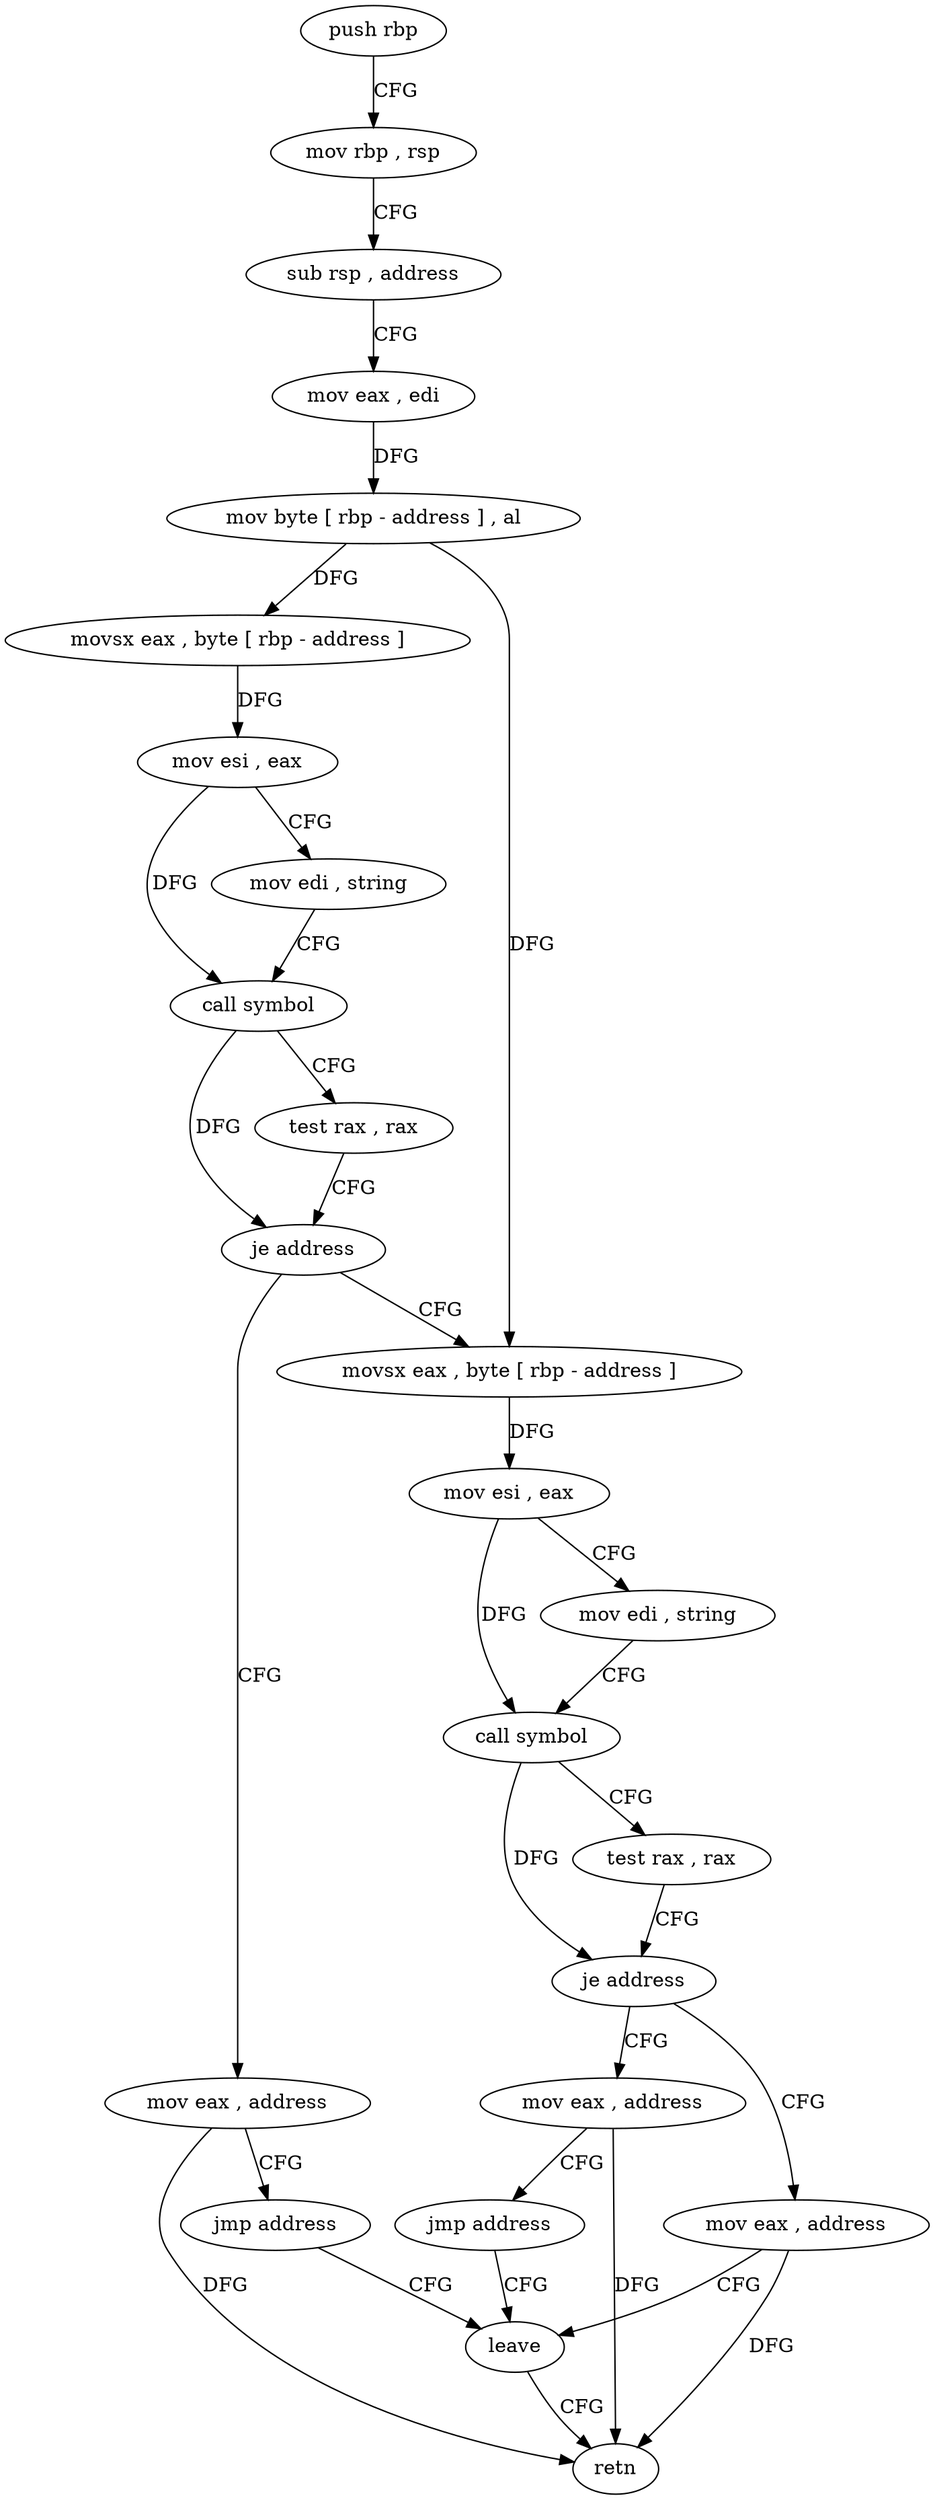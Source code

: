 digraph "func" {
"4245671" [label = "push rbp" ]
"4245672" [label = "mov rbp , rsp" ]
"4245675" [label = "sub rsp , address" ]
"4245679" [label = "mov eax , edi" ]
"4245681" [label = "mov byte [ rbp - address ] , al" ]
"4245684" [label = "movsx eax , byte [ rbp - address ]" ]
"4245688" [label = "mov esi , eax" ]
"4245690" [label = "mov edi , string" ]
"4245695" [label = "call symbol" ]
"4245700" [label = "test rax , rax" ]
"4245703" [label = "je address" ]
"4245712" [label = "movsx eax , byte [ rbp - address ]" ]
"4245705" [label = "mov eax , address" ]
"4245716" [label = "mov esi , eax" ]
"4245718" [label = "mov edi , string" ]
"4245723" [label = "call symbol" ]
"4245728" [label = "test rax , rax" ]
"4245731" [label = "je address" ]
"4245740" [label = "mov eax , address" ]
"4245733" [label = "mov eax , address" ]
"4245710" [label = "jmp address" ]
"4245745" [label = "leave" ]
"4245738" [label = "jmp address" ]
"4245746" [label = "retn" ]
"4245671" -> "4245672" [ label = "CFG" ]
"4245672" -> "4245675" [ label = "CFG" ]
"4245675" -> "4245679" [ label = "CFG" ]
"4245679" -> "4245681" [ label = "DFG" ]
"4245681" -> "4245684" [ label = "DFG" ]
"4245681" -> "4245712" [ label = "DFG" ]
"4245684" -> "4245688" [ label = "DFG" ]
"4245688" -> "4245690" [ label = "CFG" ]
"4245688" -> "4245695" [ label = "DFG" ]
"4245690" -> "4245695" [ label = "CFG" ]
"4245695" -> "4245700" [ label = "CFG" ]
"4245695" -> "4245703" [ label = "DFG" ]
"4245700" -> "4245703" [ label = "CFG" ]
"4245703" -> "4245712" [ label = "CFG" ]
"4245703" -> "4245705" [ label = "CFG" ]
"4245712" -> "4245716" [ label = "DFG" ]
"4245705" -> "4245710" [ label = "CFG" ]
"4245705" -> "4245746" [ label = "DFG" ]
"4245716" -> "4245718" [ label = "CFG" ]
"4245716" -> "4245723" [ label = "DFG" ]
"4245718" -> "4245723" [ label = "CFG" ]
"4245723" -> "4245728" [ label = "CFG" ]
"4245723" -> "4245731" [ label = "DFG" ]
"4245728" -> "4245731" [ label = "CFG" ]
"4245731" -> "4245740" [ label = "CFG" ]
"4245731" -> "4245733" [ label = "CFG" ]
"4245740" -> "4245745" [ label = "CFG" ]
"4245740" -> "4245746" [ label = "DFG" ]
"4245733" -> "4245738" [ label = "CFG" ]
"4245733" -> "4245746" [ label = "DFG" ]
"4245710" -> "4245745" [ label = "CFG" ]
"4245745" -> "4245746" [ label = "CFG" ]
"4245738" -> "4245745" [ label = "CFG" ]
}
